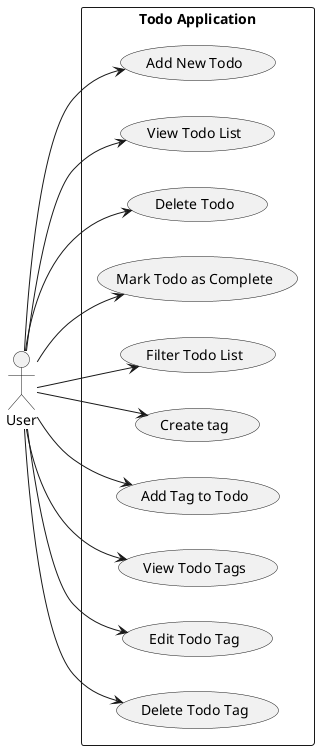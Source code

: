 @startuml
left to right direction
actor User

rectangle "Todo Application" {
    User --> (Add New Todo)
    User --> (View Todo List)
    User --> (Delete Todo)
    User --> (Mark Todo as Complete)
    User --> (Filter Todo List)
    User --> (Create tag)
    User --> (Add Tag to Todo)
    User --> (View Todo Tags)
    User --> (Edit Todo Tag)
    User --> (Delete Todo Tag)
}
@enduml